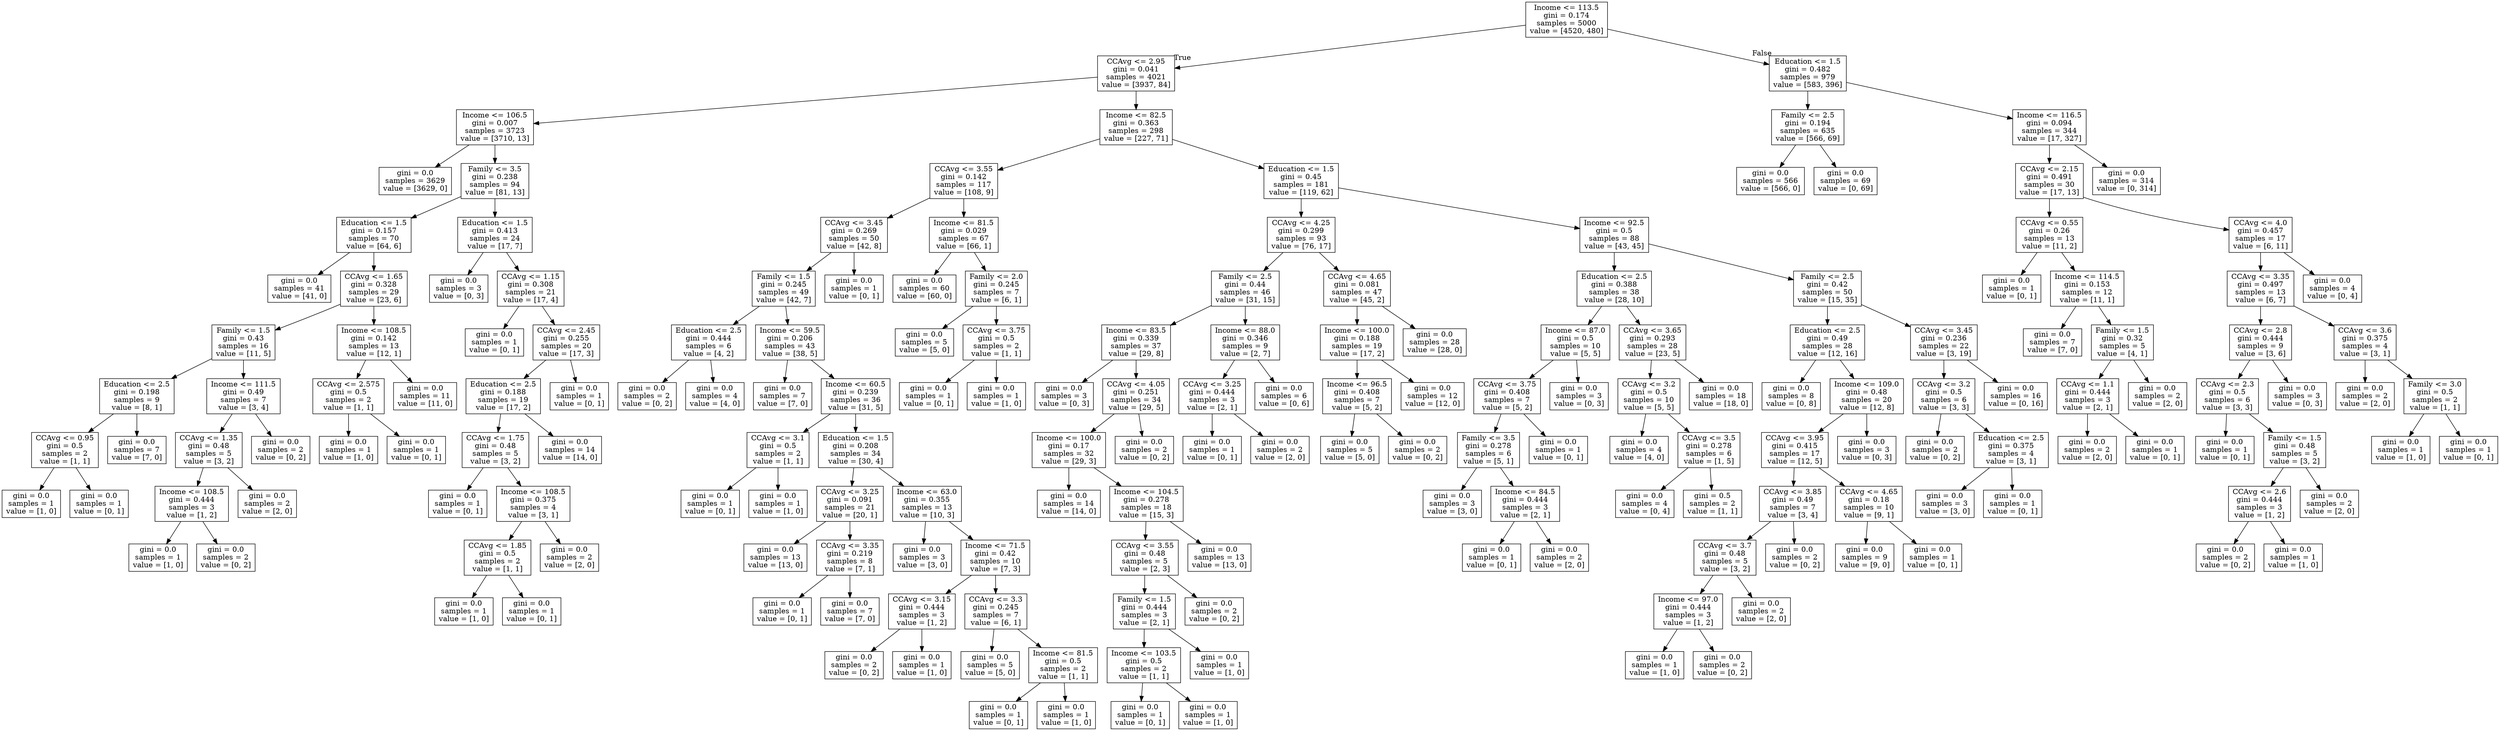 digraph Tree {
node [shape=box] ;
0 [label="Income <= 113.5\ngini = 0.174\nsamples = 5000\nvalue = [4520, 480]"] ;
1 [label="CCAvg <= 2.95\ngini = 0.041\nsamples = 4021\nvalue = [3937, 84]"] ;
0 -> 1 [labeldistance=2.5, labelangle=45, headlabel="True"] ;
2 [label="Income <= 106.5\ngini = 0.007\nsamples = 3723\nvalue = [3710, 13]"] ;
1 -> 2 ;
3 [label="gini = 0.0\nsamples = 3629\nvalue = [3629, 0]"] ;
2 -> 3 ;
4 [label="Family <= 3.5\ngini = 0.238\nsamples = 94\nvalue = [81, 13]"] ;
2 -> 4 ;
5 [label="Education <= 1.5\ngini = 0.157\nsamples = 70\nvalue = [64, 6]"] ;
4 -> 5 ;
6 [label="gini = 0.0\nsamples = 41\nvalue = [41, 0]"] ;
5 -> 6 ;
7 [label="CCAvg <= 1.65\ngini = 0.328\nsamples = 29\nvalue = [23, 6]"] ;
5 -> 7 ;
8 [label="Family <= 1.5\ngini = 0.43\nsamples = 16\nvalue = [11, 5]"] ;
7 -> 8 ;
9 [label="Education <= 2.5\ngini = 0.198\nsamples = 9\nvalue = [8, 1]"] ;
8 -> 9 ;
10 [label="CCAvg <= 0.95\ngini = 0.5\nsamples = 2\nvalue = [1, 1]"] ;
9 -> 10 ;
11 [label="gini = 0.0\nsamples = 1\nvalue = [1, 0]"] ;
10 -> 11 ;
12 [label="gini = 0.0\nsamples = 1\nvalue = [0, 1]"] ;
10 -> 12 ;
13 [label="gini = 0.0\nsamples = 7\nvalue = [7, 0]"] ;
9 -> 13 ;
14 [label="Income <= 111.5\ngini = 0.49\nsamples = 7\nvalue = [3, 4]"] ;
8 -> 14 ;
15 [label="CCAvg <= 1.35\ngini = 0.48\nsamples = 5\nvalue = [3, 2]"] ;
14 -> 15 ;
16 [label="Income <= 108.5\ngini = 0.444\nsamples = 3\nvalue = [1, 2]"] ;
15 -> 16 ;
17 [label="gini = 0.0\nsamples = 1\nvalue = [1, 0]"] ;
16 -> 17 ;
18 [label="gini = 0.0\nsamples = 2\nvalue = [0, 2]"] ;
16 -> 18 ;
19 [label="gini = 0.0\nsamples = 2\nvalue = [2, 0]"] ;
15 -> 19 ;
20 [label="gini = 0.0\nsamples = 2\nvalue = [0, 2]"] ;
14 -> 20 ;
21 [label="Income <= 108.5\ngini = 0.142\nsamples = 13\nvalue = [12, 1]"] ;
7 -> 21 ;
22 [label="CCAvg <= 2.575\ngini = 0.5\nsamples = 2\nvalue = [1, 1]"] ;
21 -> 22 ;
23 [label="gini = 0.0\nsamples = 1\nvalue = [1, 0]"] ;
22 -> 23 ;
24 [label="gini = 0.0\nsamples = 1\nvalue = [0, 1]"] ;
22 -> 24 ;
25 [label="gini = 0.0\nsamples = 11\nvalue = [11, 0]"] ;
21 -> 25 ;
26 [label="Education <= 1.5\ngini = 0.413\nsamples = 24\nvalue = [17, 7]"] ;
4 -> 26 ;
27 [label="gini = 0.0\nsamples = 3\nvalue = [0, 3]"] ;
26 -> 27 ;
28 [label="CCAvg <= 1.15\ngini = 0.308\nsamples = 21\nvalue = [17, 4]"] ;
26 -> 28 ;
29 [label="gini = 0.0\nsamples = 1\nvalue = [0, 1]"] ;
28 -> 29 ;
30 [label="CCAvg <= 2.45\ngini = 0.255\nsamples = 20\nvalue = [17, 3]"] ;
28 -> 30 ;
31 [label="Education <= 2.5\ngini = 0.188\nsamples = 19\nvalue = [17, 2]"] ;
30 -> 31 ;
32 [label="CCAvg <= 1.75\ngini = 0.48\nsamples = 5\nvalue = [3, 2]"] ;
31 -> 32 ;
33 [label="gini = 0.0\nsamples = 1\nvalue = [0, 1]"] ;
32 -> 33 ;
34 [label="Income <= 108.5\ngini = 0.375\nsamples = 4\nvalue = [3, 1]"] ;
32 -> 34 ;
35 [label="CCAvg <= 1.85\ngini = 0.5\nsamples = 2\nvalue = [1, 1]"] ;
34 -> 35 ;
36 [label="gini = 0.0\nsamples = 1\nvalue = [1, 0]"] ;
35 -> 36 ;
37 [label="gini = 0.0\nsamples = 1\nvalue = [0, 1]"] ;
35 -> 37 ;
38 [label="gini = 0.0\nsamples = 2\nvalue = [2, 0]"] ;
34 -> 38 ;
39 [label="gini = 0.0\nsamples = 14\nvalue = [14, 0]"] ;
31 -> 39 ;
40 [label="gini = 0.0\nsamples = 1\nvalue = [0, 1]"] ;
30 -> 40 ;
41 [label="Income <= 82.5\ngini = 0.363\nsamples = 298\nvalue = [227, 71]"] ;
1 -> 41 ;
42 [label="CCAvg <= 3.55\ngini = 0.142\nsamples = 117\nvalue = [108, 9]"] ;
41 -> 42 ;
43 [label="CCAvg <= 3.45\ngini = 0.269\nsamples = 50\nvalue = [42, 8]"] ;
42 -> 43 ;
44 [label="Family <= 1.5\ngini = 0.245\nsamples = 49\nvalue = [42, 7]"] ;
43 -> 44 ;
45 [label="Education <= 2.5\ngini = 0.444\nsamples = 6\nvalue = [4, 2]"] ;
44 -> 45 ;
46 [label="gini = 0.0\nsamples = 2\nvalue = [0, 2]"] ;
45 -> 46 ;
47 [label="gini = 0.0\nsamples = 4\nvalue = [4, 0]"] ;
45 -> 47 ;
48 [label="Income <= 59.5\ngini = 0.206\nsamples = 43\nvalue = [38, 5]"] ;
44 -> 48 ;
49 [label="gini = 0.0\nsamples = 7\nvalue = [7, 0]"] ;
48 -> 49 ;
50 [label="Income <= 60.5\ngini = 0.239\nsamples = 36\nvalue = [31, 5]"] ;
48 -> 50 ;
51 [label="CCAvg <= 3.1\ngini = 0.5\nsamples = 2\nvalue = [1, 1]"] ;
50 -> 51 ;
52 [label="gini = 0.0\nsamples = 1\nvalue = [0, 1]"] ;
51 -> 52 ;
53 [label="gini = 0.0\nsamples = 1\nvalue = [1, 0]"] ;
51 -> 53 ;
54 [label="Education <= 1.5\ngini = 0.208\nsamples = 34\nvalue = [30, 4]"] ;
50 -> 54 ;
55 [label="CCAvg <= 3.25\ngini = 0.091\nsamples = 21\nvalue = [20, 1]"] ;
54 -> 55 ;
56 [label="gini = 0.0\nsamples = 13\nvalue = [13, 0]"] ;
55 -> 56 ;
57 [label="CCAvg <= 3.35\ngini = 0.219\nsamples = 8\nvalue = [7, 1]"] ;
55 -> 57 ;
58 [label="gini = 0.0\nsamples = 1\nvalue = [0, 1]"] ;
57 -> 58 ;
59 [label="gini = 0.0\nsamples = 7\nvalue = [7, 0]"] ;
57 -> 59 ;
60 [label="Income <= 63.0\ngini = 0.355\nsamples = 13\nvalue = [10, 3]"] ;
54 -> 60 ;
61 [label="gini = 0.0\nsamples = 3\nvalue = [3, 0]"] ;
60 -> 61 ;
62 [label="Income <= 71.5\ngini = 0.42\nsamples = 10\nvalue = [7, 3]"] ;
60 -> 62 ;
63 [label="CCAvg <= 3.15\ngini = 0.444\nsamples = 3\nvalue = [1, 2]"] ;
62 -> 63 ;
64 [label="gini = 0.0\nsamples = 2\nvalue = [0, 2]"] ;
63 -> 64 ;
65 [label="gini = 0.0\nsamples = 1\nvalue = [1, 0]"] ;
63 -> 65 ;
66 [label="CCAvg <= 3.3\ngini = 0.245\nsamples = 7\nvalue = [6, 1]"] ;
62 -> 66 ;
67 [label="gini = 0.0\nsamples = 5\nvalue = [5, 0]"] ;
66 -> 67 ;
68 [label="Income <= 81.5\ngini = 0.5\nsamples = 2\nvalue = [1, 1]"] ;
66 -> 68 ;
69 [label="gini = 0.0\nsamples = 1\nvalue = [0, 1]"] ;
68 -> 69 ;
70 [label="gini = 0.0\nsamples = 1\nvalue = [1, 0]"] ;
68 -> 70 ;
71 [label="gini = 0.0\nsamples = 1\nvalue = [0, 1]"] ;
43 -> 71 ;
72 [label="Income <= 81.5\ngini = 0.029\nsamples = 67\nvalue = [66, 1]"] ;
42 -> 72 ;
73 [label="gini = 0.0\nsamples = 60\nvalue = [60, 0]"] ;
72 -> 73 ;
74 [label="Family <= 2.0\ngini = 0.245\nsamples = 7\nvalue = [6, 1]"] ;
72 -> 74 ;
75 [label="gini = 0.0\nsamples = 5\nvalue = [5, 0]"] ;
74 -> 75 ;
76 [label="CCAvg <= 3.75\ngini = 0.5\nsamples = 2\nvalue = [1, 1]"] ;
74 -> 76 ;
77 [label="gini = 0.0\nsamples = 1\nvalue = [0, 1]"] ;
76 -> 77 ;
78 [label="gini = 0.0\nsamples = 1\nvalue = [1, 0]"] ;
76 -> 78 ;
79 [label="Education <= 1.5\ngini = 0.45\nsamples = 181\nvalue = [119, 62]"] ;
41 -> 79 ;
80 [label="CCAvg <= 4.25\ngini = 0.299\nsamples = 93\nvalue = [76, 17]"] ;
79 -> 80 ;
81 [label="Family <= 2.5\ngini = 0.44\nsamples = 46\nvalue = [31, 15]"] ;
80 -> 81 ;
82 [label="Income <= 83.5\ngini = 0.339\nsamples = 37\nvalue = [29, 8]"] ;
81 -> 82 ;
83 [label="gini = 0.0\nsamples = 3\nvalue = [0, 3]"] ;
82 -> 83 ;
84 [label="CCAvg <= 4.05\ngini = 0.251\nsamples = 34\nvalue = [29, 5]"] ;
82 -> 84 ;
85 [label="Income <= 100.0\ngini = 0.17\nsamples = 32\nvalue = [29, 3]"] ;
84 -> 85 ;
86 [label="gini = 0.0\nsamples = 14\nvalue = [14, 0]"] ;
85 -> 86 ;
87 [label="Income <= 104.5\ngini = 0.278\nsamples = 18\nvalue = [15, 3]"] ;
85 -> 87 ;
88 [label="CCAvg <= 3.55\ngini = 0.48\nsamples = 5\nvalue = [2, 3]"] ;
87 -> 88 ;
89 [label="Family <= 1.5\ngini = 0.444\nsamples = 3\nvalue = [2, 1]"] ;
88 -> 89 ;
90 [label="Income <= 103.5\ngini = 0.5\nsamples = 2\nvalue = [1, 1]"] ;
89 -> 90 ;
91 [label="gini = 0.0\nsamples = 1\nvalue = [0, 1]"] ;
90 -> 91 ;
92 [label="gini = 0.0\nsamples = 1\nvalue = [1, 0]"] ;
90 -> 92 ;
93 [label="gini = 0.0\nsamples = 1\nvalue = [1, 0]"] ;
89 -> 93 ;
94 [label="gini = 0.0\nsamples = 2\nvalue = [0, 2]"] ;
88 -> 94 ;
95 [label="gini = 0.0\nsamples = 13\nvalue = [13, 0]"] ;
87 -> 95 ;
96 [label="gini = 0.0\nsamples = 2\nvalue = [0, 2]"] ;
84 -> 96 ;
97 [label="Income <= 88.0\ngini = 0.346\nsamples = 9\nvalue = [2, 7]"] ;
81 -> 97 ;
98 [label="CCAvg <= 3.25\ngini = 0.444\nsamples = 3\nvalue = [2, 1]"] ;
97 -> 98 ;
99 [label="gini = 0.0\nsamples = 1\nvalue = [0, 1]"] ;
98 -> 99 ;
100 [label="gini = 0.0\nsamples = 2\nvalue = [2, 0]"] ;
98 -> 100 ;
101 [label="gini = 0.0\nsamples = 6\nvalue = [0, 6]"] ;
97 -> 101 ;
102 [label="CCAvg <= 4.65\ngini = 0.081\nsamples = 47\nvalue = [45, 2]"] ;
80 -> 102 ;
103 [label="Income <= 100.0\ngini = 0.188\nsamples = 19\nvalue = [17, 2]"] ;
102 -> 103 ;
104 [label="Income <= 96.5\ngini = 0.408\nsamples = 7\nvalue = [5, 2]"] ;
103 -> 104 ;
105 [label="gini = 0.0\nsamples = 5\nvalue = [5, 0]"] ;
104 -> 105 ;
106 [label="gini = 0.0\nsamples = 2\nvalue = [0, 2]"] ;
104 -> 106 ;
107 [label="gini = 0.0\nsamples = 12\nvalue = [12, 0]"] ;
103 -> 107 ;
108 [label="gini = 0.0\nsamples = 28\nvalue = [28, 0]"] ;
102 -> 108 ;
109 [label="Income <= 92.5\ngini = 0.5\nsamples = 88\nvalue = [43, 45]"] ;
79 -> 109 ;
110 [label="Education <= 2.5\ngini = 0.388\nsamples = 38\nvalue = [28, 10]"] ;
109 -> 110 ;
111 [label="Income <= 87.0\ngini = 0.5\nsamples = 10\nvalue = [5, 5]"] ;
110 -> 111 ;
112 [label="CCAvg <= 3.75\ngini = 0.408\nsamples = 7\nvalue = [5, 2]"] ;
111 -> 112 ;
113 [label="Family <= 3.5\ngini = 0.278\nsamples = 6\nvalue = [5, 1]"] ;
112 -> 113 ;
114 [label="gini = 0.0\nsamples = 3\nvalue = [3, 0]"] ;
113 -> 114 ;
115 [label="Income <= 84.5\ngini = 0.444\nsamples = 3\nvalue = [2, 1]"] ;
113 -> 115 ;
116 [label="gini = 0.0\nsamples = 1\nvalue = [0, 1]"] ;
115 -> 116 ;
117 [label="gini = 0.0\nsamples = 2\nvalue = [2, 0]"] ;
115 -> 117 ;
118 [label="gini = 0.0\nsamples = 1\nvalue = [0, 1]"] ;
112 -> 118 ;
119 [label="gini = 0.0\nsamples = 3\nvalue = [0, 3]"] ;
111 -> 119 ;
120 [label="CCAvg <= 3.65\ngini = 0.293\nsamples = 28\nvalue = [23, 5]"] ;
110 -> 120 ;
121 [label="CCAvg <= 3.2\ngini = 0.5\nsamples = 10\nvalue = [5, 5]"] ;
120 -> 121 ;
122 [label="gini = 0.0\nsamples = 4\nvalue = [4, 0]"] ;
121 -> 122 ;
123 [label="CCAvg <= 3.5\ngini = 0.278\nsamples = 6\nvalue = [1, 5]"] ;
121 -> 123 ;
124 [label="gini = 0.0\nsamples = 4\nvalue = [0, 4]"] ;
123 -> 124 ;
125 [label="gini = 0.5\nsamples = 2\nvalue = [1, 1]"] ;
123 -> 125 ;
126 [label="gini = 0.0\nsamples = 18\nvalue = [18, 0]"] ;
120 -> 126 ;
127 [label="Family <= 2.5\ngini = 0.42\nsamples = 50\nvalue = [15, 35]"] ;
109 -> 127 ;
128 [label="Education <= 2.5\ngini = 0.49\nsamples = 28\nvalue = [12, 16]"] ;
127 -> 128 ;
129 [label="gini = 0.0\nsamples = 8\nvalue = [0, 8]"] ;
128 -> 129 ;
130 [label="Income <= 109.0\ngini = 0.48\nsamples = 20\nvalue = [12, 8]"] ;
128 -> 130 ;
131 [label="CCAvg <= 3.95\ngini = 0.415\nsamples = 17\nvalue = [12, 5]"] ;
130 -> 131 ;
132 [label="CCAvg <= 3.85\ngini = 0.49\nsamples = 7\nvalue = [3, 4]"] ;
131 -> 132 ;
133 [label="CCAvg <= 3.7\ngini = 0.48\nsamples = 5\nvalue = [3, 2]"] ;
132 -> 133 ;
134 [label="Income <= 97.0\ngini = 0.444\nsamples = 3\nvalue = [1, 2]"] ;
133 -> 134 ;
135 [label="gini = 0.0\nsamples = 1\nvalue = [1, 0]"] ;
134 -> 135 ;
136 [label="gini = 0.0\nsamples = 2\nvalue = [0, 2]"] ;
134 -> 136 ;
137 [label="gini = 0.0\nsamples = 2\nvalue = [2, 0]"] ;
133 -> 137 ;
138 [label="gini = 0.0\nsamples = 2\nvalue = [0, 2]"] ;
132 -> 138 ;
139 [label="CCAvg <= 4.65\ngini = 0.18\nsamples = 10\nvalue = [9, 1]"] ;
131 -> 139 ;
140 [label="gini = 0.0\nsamples = 9\nvalue = [9, 0]"] ;
139 -> 140 ;
141 [label="gini = 0.0\nsamples = 1\nvalue = [0, 1]"] ;
139 -> 141 ;
142 [label="gini = 0.0\nsamples = 3\nvalue = [0, 3]"] ;
130 -> 142 ;
143 [label="CCAvg <= 3.45\ngini = 0.236\nsamples = 22\nvalue = [3, 19]"] ;
127 -> 143 ;
144 [label="CCAvg <= 3.2\ngini = 0.5\nsamples = 6\nvalue = [3, 3]"] ;
143 -> 144 ;
145 [label="gini = 0.0\nsamples = 2\nvalue = [0, 2]"] ;
144 -> 145 ;
146 [label="Education <= 2.5\ngini = 0.375\nsamples = 4\nvalue = [3, 1]"] ;
144 -> 146 ;
147 [label="gini = 0.0\nsamples = 3\nvalue = [3, 0]"] ;
146 -> 147 ;
148 [label="gini = 0.0\nsamples = 1\nvalue = [0, 1]"] ;
146 -> 148 ;
149 [label="gini = 0.0\nsamples = 16\nvalue = [0, 16]"] ;
143 -> 149 ;
150 [label="Education <= 1.5\ngini = 0.482\nsamples = 979\nvalue = [583, 396]"] ;
0 -> 150 [labeldistance=2.5, labelangle=-45, headlabel="False"] ;
151 [label="Family <= 2.5\ngini = 0.194\nsamples = 635\nvalue = [566, 69]"] ;
150 -> 151 ;
152 [label="gini = 0.0\nsamples = 566\nvalue = [566, 0]"] ;
151 -> 152 ;
153 [label="gini = 0.0\nsamples = 69\nvalue = [0, 69]"] ;
151 -> 153 ;
154 [label="Income <= 116.5\ngini = 0.094\nsamples = 344\nvalue = [17, 327]"] ;
150 -> 154 ;
155 [label="CCAvg <= 2.15\ngini = 0.491\nsamples = 30\nvalue = [17, 13]"] ;
154 -> 155 ;
156 [label="CCAvg <= 0.55\ngini = 0.26\nsamples = 13\nvalue = [11, 2]"] ;
155 -> 156 ;
157 [label="gini = 0.0\nsamples = 1\nvalue = [0, 1]"] ;
156 -> 157 ;
158 [label="Income <= 114.5\ngini = 0.153\nsamples = 12\nvalue = [11, 1]"] ;
156 -> 158 ;
159 [label="gini = 0.0\nsamples = 7\nvalue = [7, 0]"] ;
158 -> 159 ;
160 [label="Family <= 1.5\ngini = 0.32\nsamples = 5\nvalue = [4, 1]"] ;
158 -> 160 ;
161 [label="CCAvg <= 1.1\ngini = 0.444\nsamples = 3\nvalue = [2, 1]"] ;
160 -> 161 ;
162 [label="gini = 0.0\nsamples = 2\nvalue = [2, 0]"] ;
161 -> 162 ;
163 [label="gini = 0.0\nsamples = 1\nvalue = [0, 1]"] ;
161 -> 163 ;
164 [label="gini = 0.0\nsamples = 2\nvalue = [2, 0]"] ;
160 -> 164 ;
165 [label="CCAvg <= 4.0\ngini = 0.457\nsamples = 17\nvalue = [6, 11]"] ;
155 -> 165 ;
166 [label="CCAvg <= 3.35\ngini = 0.497\nsamples = 13\nvalue = [6, 7]"] ;
165 -> 166 ;
167 [label="CCAvg <= 2.8\ngini = 0.444\nsamples = 9\nvalue = [3, 6]"] ;
166 -> 167 ;
168 [label="CCAvg <= 2.3\ngini = 0.5\nsamples = 6\nvalue = [3, 3]"] ;
167 -> 168 ;
169 [label="gini = 0.0\nsamples = 1\nvalue = [0, 1]"] ;
168 -> 169 ;
170 [label="Family <= 1.5\ngini = 0.48\nsamples = 5\nvalue = [3, 2]"] ;
168 -> 170 ;
171 [label="CCAvg <= 2.6\ngini = 0.444\nsamples = 3\nvalue = [1, 2]"] ;
170 -> 171 ;
172 [label="gini = 0.0\nsamples = 2\nvalue = [0, 2]"] ;
171 -> 172 ;
173 [label="gini = 0.0\nsamples = 1\nvalue = [1, 0]"] ;
171 -> 173 ;
174 [label="gini = 0.0\nsamples = 2\nvalue = [2, 0]"] ;
170 -> 174 ;
175 [label="gini = 0.0\nsamples = 3\nvalue = [0, 3]"] ;
167 -> 175 ;
176 [label="CCAvg <= 3.6\ngini = 0.375\nsamples = 4\nvalue = [3, 1]"] ;
166 -> 176 ;
177 [label="gini = 0.0\nsamples = 2\nvalue = [2, 0]"] ;
176 -> 177 ;
178 [label="Family <= 3.0\ngini = 0.5\nsamples = 2\nvalue = [1, 1]"] ;
176 -> 178 ;
179 [label="gini = 0.0\nsamples = 1\nvalue = [1, 0]"] ;
178 -> 179 ;
180 [label="gini = 0.0\nsamples = 1\nvalue = [0, 1]"] ;
178 -> 180 ;
181 [label="gini = 0.0\nsamples = 4\nvalue = [0, 4]"] ;
165 -> 181 ;
182 [label="gini = 0.0\nsamples = 314\nvalue = [0, 314]"] ;
154 -> 182 ;
}